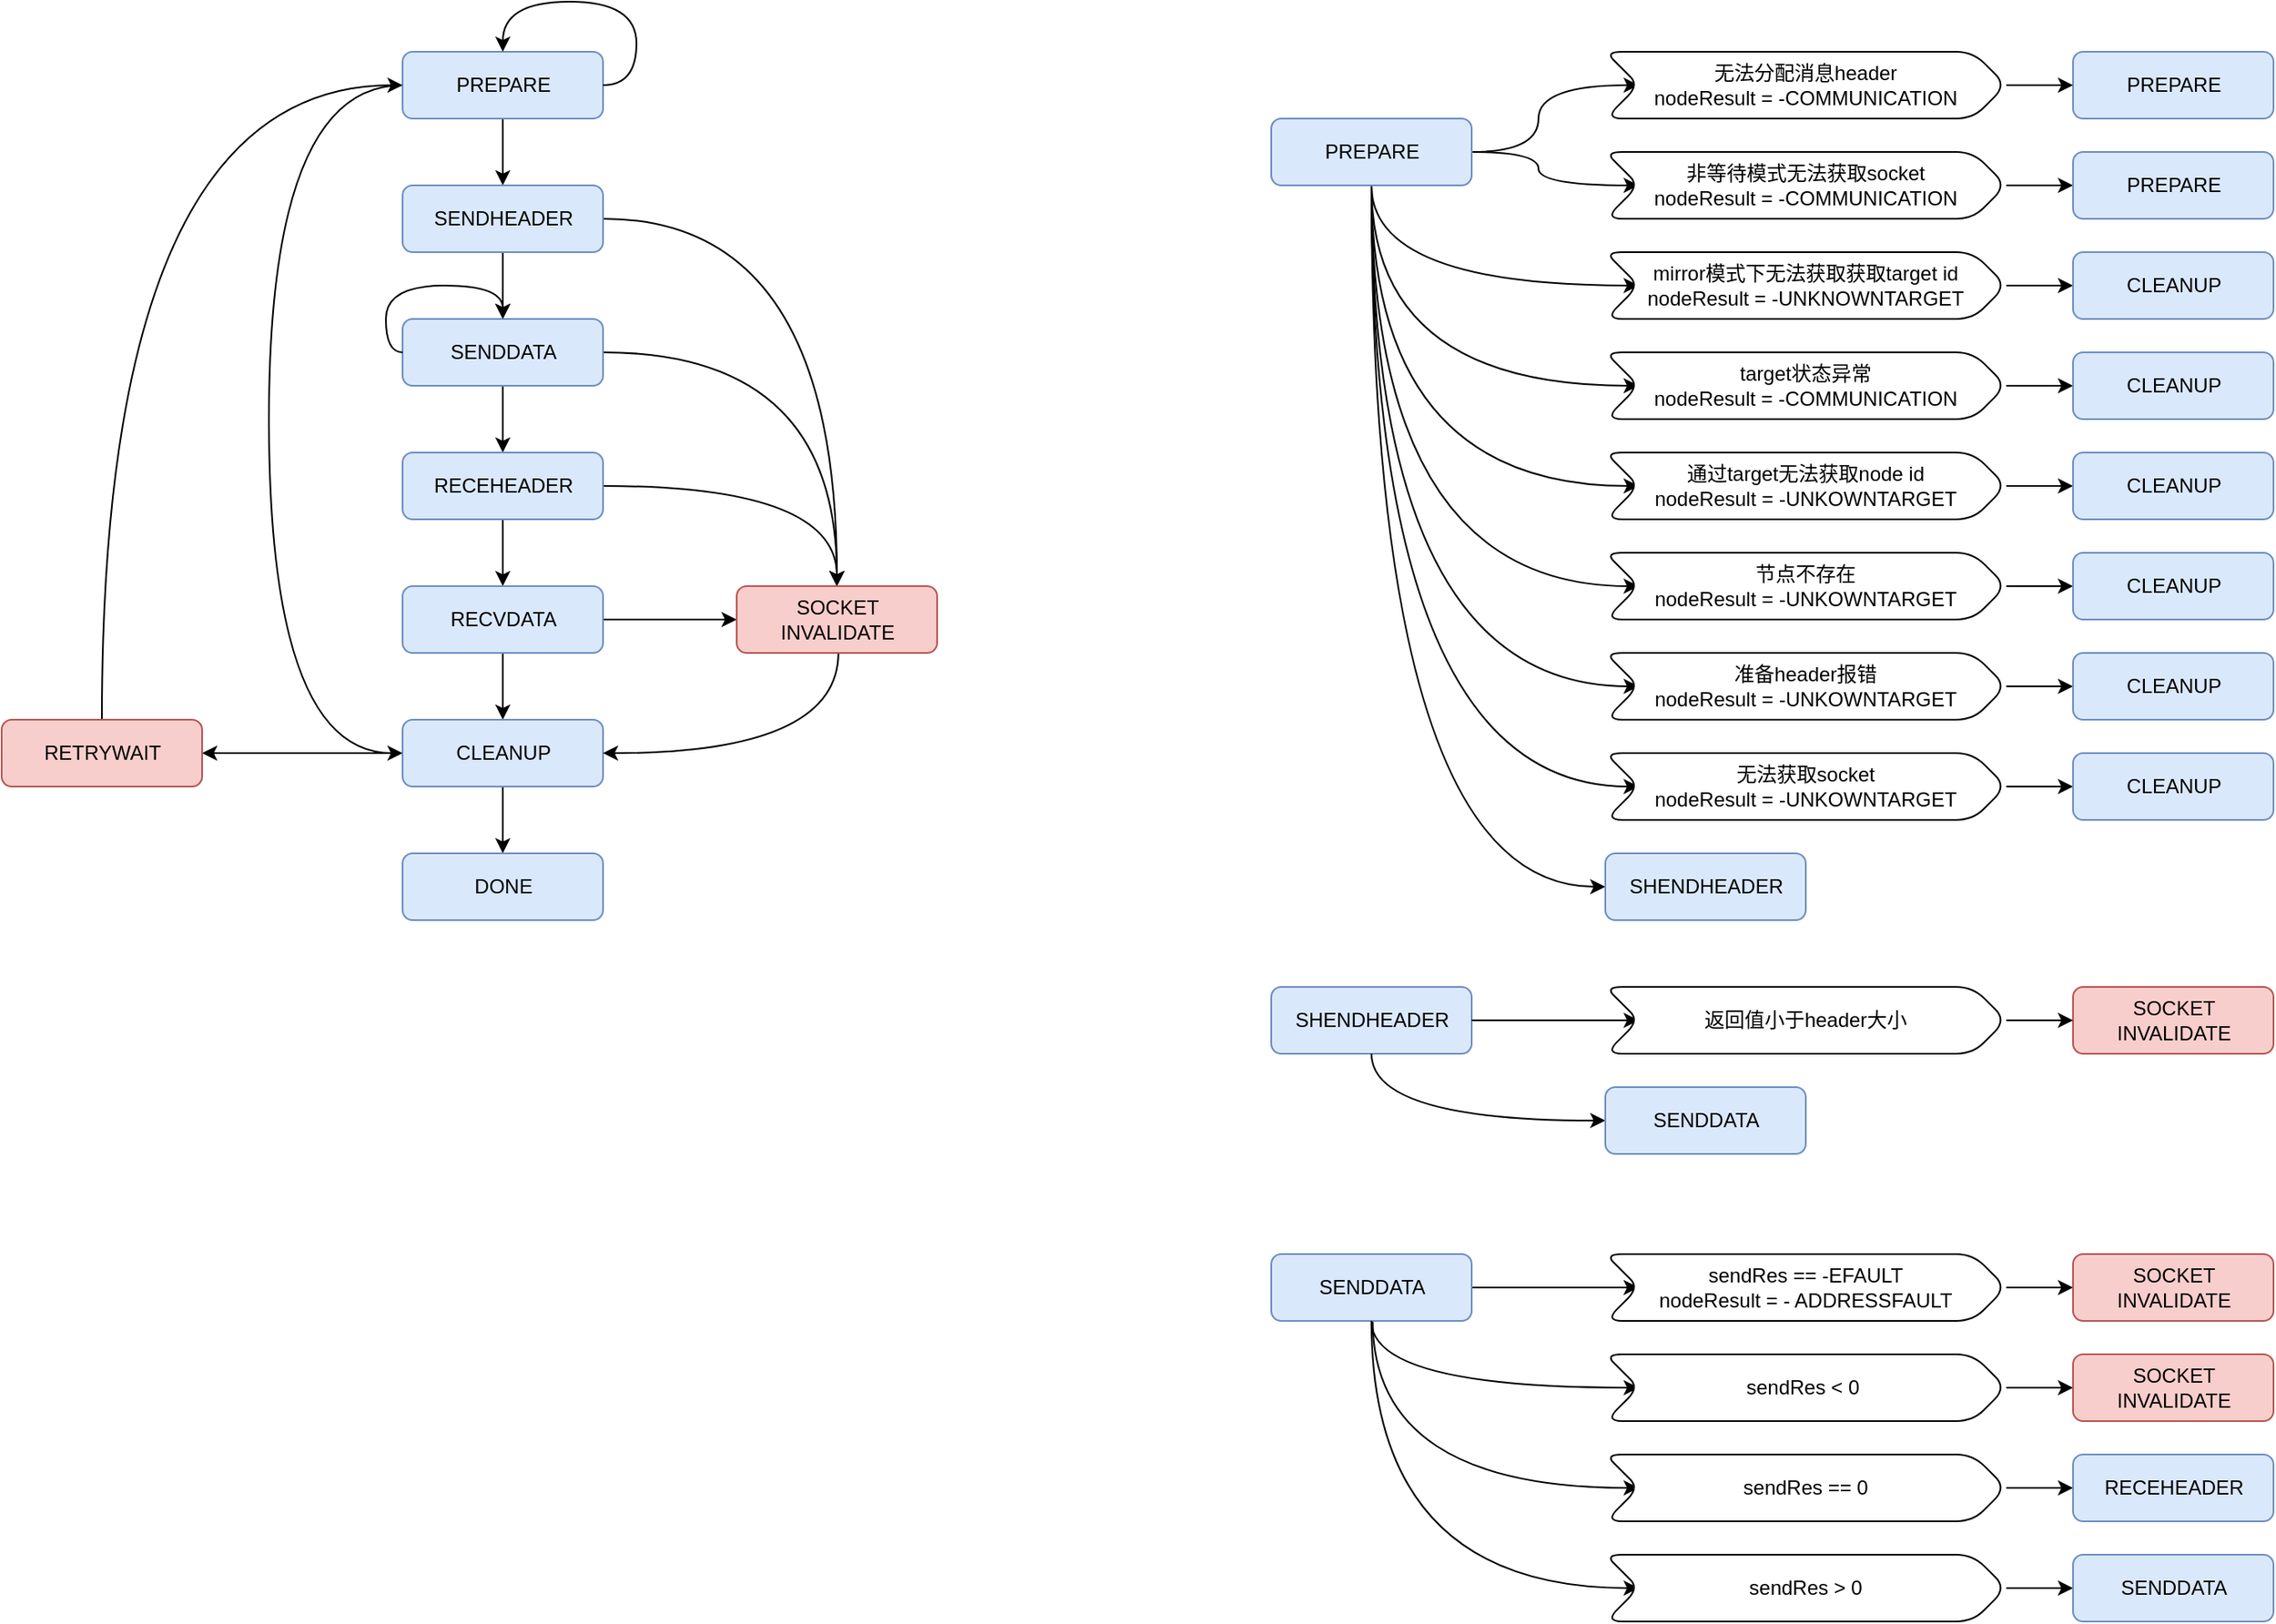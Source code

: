 <mxfile version="20.2.7" type="github">
  <diagram id="F73w34i6j-NFK2KWD3ty" name="第 1 页">
    <mxGraphModel dx="1501" dy="869" grid="1" gridSize="10" guides="1" tooltips="1" connect="1" arrows="1" fold="1" page="1" pageScale="1" pageWidth="827" pageHeight="1169" math="0" shadow="0">
      <root>
        <mxCell id="0" />
        <mxCell id="1" parent="0" />
        <mxCell id="IVAJbTdzAA0MmZZfQ6da-4" value="" style="edgeStyle=orthogonalEdgeStyle;rounded=0;orthogonalLoop=1;jettySize=auto;html=1;" edge="1" parent="1" source="IVAJbTdzAA0MmZZfQ6da-1" target="IVAJbTdzAA0MmZZfQ6da-3">
          <mxGeometry relative="1" as="geometry" />
        </mxCell>
        <mxCell id="IVAJbTdzAA0MmZZfQ6da-31" style="edgeStyle=orthogonalEdgeStyle;curved=1;rounded=0;orthogonalLoop=1;jettySize=auto;html=1;entryX=0;entryY=0.5;entryDx=0;entryDy=0;exitX=0;exitY=0.5;exitDx=0;exitDy=0;" edge="1" parent="1" source="IVAJbTdzAA0MmZZfQ6da-1" target="IVAJbTdzAA0MmZZfQ6da-15">
          <mxGeometry relative="1" as="geometry">
            <Array as="points">
              <mxPoint x="320" y="100" />
              <mxPoint x="320" y="500" />
            </Array>
          </mxGeometry>
        </mxCell>
        <mxCell id="IVAJbTdzAA0MmZZfQ6da-1" value="" style="rounded=1;whiteSpace=wrap;html=1;fillColor=#dae8fc;strokeColor=#6c8ebf;" vertex="1" parent="1">
          <mxGeometry x="400" y="80" width="120" height="40" as="geometry" />
        </mxCell>
        <mxCell id="IVAJbTdzAA0MmZZfQ6da-2" value="PREPARE" style="text;html=1;align=center;verticalAlign=middle;resizable=0;points=[];autosize=1;strokeColor=none;fillColor=none;" vertex="1" parent="1">
          <mxGeometry x="420" y="85" width="80" height="30" as="geometry" />
        </mxCell>
        <mxCell id="IVAJbTdzAA0MmZZfQ6da-8" value="" style="edgeStyle=orthogonalEdgeStyle;rounded=0;orthogonalLoop=1;jettySize=auto;html=1;entryX=0.5;entryY=0;entryDx=0;entryDy=0;" edge="1" parent="1" source="IVAJbTdzAA0MmZZfQ6da-3" target="IVAJbTdzAA0MmZZfQ6da-6">
          <mxGeometry relative="1" as="geometry" />
        </mxCell>
        <mxCell id="IVAJbTdzAA0MmZZfQ6da-35" style="edgeStyle=orthogonalEdgeStyle;curved=1;rounded=0;orthogonalLoop=1;jettySize=auto;html=1;" edge="1" parent="1" source="IVAJbTdzAA0MmZZfQ6da-3" target="IVAJbTdzAA0MmZZfQ6da-19">
          <mxGeometry relative="1" as="geometry" />
        </mxCell>
        <mxCell id="IVAJbTdzAA0MmZZfQ6da-3" value="" style="rounded=1;whiteSpace=wrap;html=1;fillColor=#dae8fc;strokeColor=#6c8ebf;" vertex="1" parent="1">
          <mxGeometry x="400" y="160" width="120" height="40" as="geometry" />
        </mxCell>
        <mxCell id="IVAJbTdzAA0MmZZfQ6da-5" value="SENDHEADER" style="text;html=1;align=center;verticalAlign=middle;resizable=0;points=[];autosize=1;strokeColor=none;fillColor=none;" vertex="1" parent="1">
          <mxGeometry x="405" y="165" width="110" height="30" as="geometry" />
        </mxCell>
        <mxCell id="IVAJbTdzAA0MmZZfQ6da-11" value="" style="edgeStyle=orthogonalEdgeStyle;rounded=0;orthogonalLoop=1;jettySize=auto;html=1;entryX=0.5;entryY=0;entryDx=0;entryDy=0;" edge="1" parent="1" source="IVAJbTdzAA0MmZZfQ6da-6" target="IVAJbTdzAA0MmZZfQ6da-9">
          <mxGeometry relative="1" as="geometry" />
        </mxCell>
        <mxCell id="IVAJbTdzAA0MmZZfQ6da-37" style="edgeStyle=orthogonalEdgeStyle;curved=1;rounded=0;orthogonalLoop=1;jettySize=auto;html=1;" edge="1" parent="1" source="IVAJbTdzAA0MmZZfQ6da-6" target="IVAJbTdzAA0MmZZfQ6da-19">
          <mxGeometry relative="1" as="geometry" />
        </mxCell>
        <mxCell id="IVAJbTdzAA0MmZZfQ6da-6" value="" style="rounded=1;whiteSpace=wrap;html=1;fillColor=#dae8fc;strokeColor=#6c8ebf;" vertex="1" parent="1">
          <mxGeometry x="400" y="240" width="120" height="40" as="geometry" />
        </mxCell>
        <mxCell id="IVAJbTdzAA0MmZZfQ6da-7" value="SENDDATA" style="text;html=1;align=center;verticalAlign=middle;resizable=0;points=[];autosize=1;strokeColor=none;fillColor=none;" vertex="1" parent="1">
          <mxGeometry x="415" y="245" width="90" height="30" as="geometry" />
        </mxCell>
        <mxCell id="IVAJbTdzAA0MmZZfQ6da-14" style="edgeStyle=orthogonalEdgeStyle;rounded=0;orthogonalLoop=1;jettySize=auto;html=1;entryX=0.5;entryY=0;entryDx=0;entryDy=0;" edge="1" parent="1" source="IVAJbTdzAA0MmZZfQ6da-9" target="IVAJbTdzAA0MmZZfQ6da-12">
          <mxGeometry relative="1" as="geometry" />
        </mxCell>
        <mxCell id="IVAJbTdzAA0MmZZfQ6da-38" style="edgeStyle=orthogonalEdgeStyle;curved=1;rounded=0;orthogonalLoop=1;jettySize=auto;html=1;" edge="1" parent="1" source="IVAJbTdzAA0MmZZfQ6da-9" target="IVAJbTdzAA0MmZZfQ6da-19">
          <mxGeometry relative="1" as="geometry" />
        </mxCell>
        <mxCell id="IVAJbTdzAA0MmZZfQ6da-9" value="" style="rounded=1;whiteSpace=wrap;html=1;fillColor=#dae8fc;strokeColor=#6c8ebf;" vertex="1" parent="1">
          <mxGeometry x="400" y="320" width="120" height="40" as="geometry" />
        </mxCell>
        <mxCell id="IVAJbTdzAA0MmZZfQ6da-10" value="RECEHEADER" style="text;html=1;align=center;verticalAlign=middle;resizable=0;points=[];autosize=1;strokeColor=none;fillColor=none;" vertex="1" parent="1">
          <mxGeometry x="405" y="325" width="110" height="30" as="geometry" />
        </mxCell>
        <mxCell id="IVAJbTdzAA0MmZZfQ6da-17" style="edgeStyle=orthogonalEdgeStyle;rounded=0;orthogonalLoop=1;jettySize=auto;html=1;entryX=0.5;entryY=0;entryDx=0;entryDy=0;" edge="1" parent="1" source="IVAJbTdzAA0MmZZfQ6da-12" target="IVAJbTdzAA0MmZZfQ6da-15">
          <mxGeometry relative="1" as="geometry" />
        </mxCell>
        <mxCell id="IVAJbTdzAA0MmZZfQ6da-39" style="edgeStyle=orthogonalEdgeStyle;curved=1;rounded=0;orthogonalLoop=1;jettySize=auto;html=1;entryX=0;entryY=0.5;entryDx=0;entryDy=0;" edge="1" parent="1" source="IVAJbTdzAA0MmZZfQ6da-12" target="IVAJbTdzAA0MmZZfQ6da-18">
          <mxGeometry relative="1" as="geometry" />
        </mxCell>
        <mxCell id="IVAJbTdzAA0MmZZfQ6da-12" value="" style="rounded=1;whiteSpace=wrap;html=1;fillColor=#dae8fc;strokeColor=#6c8ebf;" vertex="1" parent="1">
          <mxGeometry x="400" y="400" width="120" height="40" as="geometry" />
        </mxCell>
        <mxCell id="IVAJbTdzAA0MmZZfQ6da-13" value="RECVDATA" style="text;html=1;align=center;verticalAlign=middle;resizable=0;points=[];autosize=1;strokeColor=none;fillColor=none;" vertex="1" parent="1">
          <mxGeometry x="415" y="405" width="90" height="30" as="geometry" />
        </mxCell>
        <mxCell id="IVAJbTdzAA0MmZZfQ6da-22" style="edgeStyle=orthogonalEdgeStyle;rounded=0;orthogonalLoop=1;jettySize=auto;html=1;entryX=0.5;entryY=0;entryDx=0;entryDy=0;" edge="1" parent="1" source="IVAJbTdzAA0MmZZfQ6da-15" target="IVAJbTdzAA0MmZZfQ6da-21">
          <mxGeometry relative="1" as="geometry" />
        </mxCell>
        <mxCell id="IVAJbTdzAA0MmZZfQ6da-34" style="edgeStyle=orthogonalEdgeStyle;curved=1;rounded=0;orthogonalLoop=1;jettySize=auto;html=1;entryX=1;entryY=0.5;entryDx=0;entryDy=0;" edge="1" parent="1" source="IVAJbTdzAA0MmZZfQ6da-15" target="IVAJbTdzAA0MmZZfQ6da-26">
          <mxGeometry relative="1" as="geometry" />
        </mxCell>
        <mxCell id="IVAJbTdzAA0MmZZfQ6da-15" value="" style="rounded=1;whiteSpace=wrap;html=1;fillColor=#dae8fc;strokeColor=#6c8ebf;" vertex="1" parent="1">
          <mxGeometry x="400" y="480" width="120" height="40" as="geometry" />
        </mxCell>
        <mxCell id="IVAJbTdzAA0MmZZfQ6da-16" value="CLEANUP" style="text;html=1;align=center;verticalAlign=middle;resizable=0;points=[];autosize=1;strokeColor=none;fillColor=none;" vertex="1" parent="1">
          <mxGeometry x="420" y="485" width="80" height="30" as="geometry" />
        </mxCell>
        <mxCell id="IVAJbTdzAA0MmZZfQ6da-21" value="" style="rounded=1;whiteSpace=wrap;html=1;fillColor=#dae8fc;strokeColor=#6c8ebf;" vertex="1" parent="1">
          <mxGeometry x="400" y="560" width="120" height="40" as="geometry" />
        </mxCell>
        <mxCell id="IVAJbTdzAA0MmZZfQ6da-23" value="DONE" style="text;html=1;align=center;verticalAlign=middle;resizable=0;points=[];autosize=1;strokeColor=none;fillColor=none;" vertex="1" parent="1">
          <mxGeometry x="430" y="565" width="60" height="30" as="geometry" />
        </mxCell>
        <mxCell id="IVAJbTdzAA0MmZZfQ6da-33" style="edgeStyle=orthogonalEdgeStyle;curved=1;rounded=0;orthogonalLoop=1;jettySize=auto;html=1;entryX=0.5;entryY=0;entryDx=0;entryDy=0;exitX=1;exitY=0.5;exitDx=0;exitDy=0;" edge="1" parent="1" source="IVAJbTdzAA0MmZZfQ6da-1" target="IVAJbTdzAA0MmZZfQ6da-1">
          <mxGeometry relative="1" as="geometry">
            <Array as="points">
              <mxPoint x="540" y="100" />
              <mxPoint x="540" y="50" />
              <mxPoint x="460" y="50" />
            </Array>
          </mxGeometry>
        </mxCell>
        <mxCell id="IVAJbTdzAA0MmZZfQ6da-36" style="edgeStyle=orthogonalEdgeStyle;curved=1;rounded=0;orthogonalLoop=1;jettySize=auto;html=1;entryX=1;entryY=0.5;entryDx=0;entryDy=0;exitX=0.51;exitY=0.993;exitDx=0;exitDy=0;exitPerimeter=0;" edge="1" parent="1" source="IVAJbTdzAA0MmZZfQ6da-19" target="IVAJbTdzAA0MmZZfQ6da-15">
          <mxGeometry relative="1" as="geometry">
            <mxPoint x="741" y="400" as="sourcePoint" />
          </mxGeometry>
        </mxCell>
        <mxCell id="IVAJbTdzAA0MmZZfQ6da-41" style="edgeStyle=orthogonalEdgeStyle;curved=1;rounded=0;orthogonalLoop=1;jettySize=auto;html=1;entryX=0;entryY=0.5;entryDx=0;entryDy=0;exitX=0.5;exitY=0;exitDx=0;exitDy=0;" edge="1" parent="1" source="IVAJbTdzAA0MmZZfQ6da-26" target="IVAJbTdzAA0MmZZfQ6da-1">
          <mxGeometry relative="1" as="geometry" />
        </mxCell>
        <mxCell id="IVAJbTdzAA0MmZZfQ6da-18" value="" style="rounded=1;whiteSpace=wrap;html=1;fillColor=#f8cecc;strokeColor=#b85450;" vertex="1" parent="1">
          <mxGeometry x="600" y="400" width="120" height="40" as="geometry" />
        </mxCell>
        <mxCell id="IVAJbTdzAA0MmZZfQ6da-19" value="SOCKET&lt;br&gt;INVALIDATE" style="text;html=1;align=center;verticalAlign=middle;resizable=0;points=[];autosize=1;strokeColor=none;fillColor=none;" vertex="1" parent="1">
          <mxGeometry x="615" y="400" width="90" height="40" as="geometry" />
        </mxCell>
        <mxCell id="IVAJbTdzAA0MmZZfQ6da-26" value="" style="rounded=1;whiteSpace=wrap;html=1;fillColor=#f8cecc;strokeColor=#b85450;" vertex="1" parent="1">
          <mxGeometry x="160" y="480" width="120" height="40" as="geometry" />
        </mxCell>
        <mxCell id="IVAJbTdzAA0MmZZfQ6da-27" value="RETRYWAIT" style="text;html=1;align=center;verticalAlign=middle;resizable=0;points=[];autosize=1;strokeColor=none;fillColor=none;" vertex="1" parent="1">
          <mxGeometry x="175" y="485" width="90" height="30" as="geometry" />
        </mxCell>
        <mxCell id="IVAJbTdzAA0MmZZfQ6da-66" style="edgeStyle=orthogonalEdgeStyle;curved=1;rounded=0;orthogonalLoop=1;jettySize=auto;html=1;entryX=0;entryY=0.5;entryDx=0;entryDy=0;" edge="1" parent="1" source="IVAJbTdzAA0MmZZfQ6da-59" target="IVAJbTdzAA0MmZZfQ6da-64">
          <mxGeometry relative="1" as="geometry" />
        </mxCell>
        <mxCell id="IVAJbTdzAA0MmZZfQ6da-69" style="edgeStyle=orthogonalEdgeStyle;curved=1;rounded=0;orthogonalLoop=1;jettySize=auto;html=1;entryX=0;entryY=0.5;entryDx=0;entryDy=0;" edge="1" parent="1" source="IVAJbTdzAA0MmZZfQ6da-59" target="IVAJbTdzAA0MmZZfQ6da-68">
          <mxGeometry relative="1" as="geometry" />
        </mxCell>
        <mxCell id="IVAJbTdzAA0MmZZfQ6da-96" style="edgeStyle=orthogonalEdgeStyle;curved=1;rounded=0;orthogonalLoop=1;jettySize=auto;html=1;entryX=0;entryY=0.5;entryDx=0;entryDy=0;" edge="1" parent="1" source="IVAJbTdzAA0MmZZfQ6da-59" target="IVAJbTdzAA0MmZZfQ6da-73">
          <mxGeometry relative="1" as="geometry">
            <Array as="points">
              <mxPoint x="980" y="220" />
            </Array>
          </mxGeometry>
        </mxCell>
        <mxCell id="IVAJbTdzAA0MmZZfQ6da-97" style="edgeStyle=orthogonalEdgeStyle;curved=1;rounded=0;orthogonalLoop=1;jettySize=auto;html=1;entryX=0;entryY=0.5;entryDx=0;entryDy=0;exitX=0.5;exitY=1;exitDx=0;exitDy=0;" edge="1" parent="1" source="IVAJbTdzAA0MmZZfQ6da-59" target="IVAJbTdzAA0MmZZfQ6da-81">
          <mxGeometry relative="1" as="geometry">
            <Array as="points">
              <mxPoint x="980" y="280" />
            </Array>
          </mxGeometry>
        </mxCell>
        <mxCell id="IVAJbTdzAA0MmZZfQ6da-98" style="edgeStyle=orthogonalEdgeStyle;curved=1;rounded=0;orthogonalLoop=1;jettySize=auto;html=1;entryX=0;entryY=0.5;entryDx=0;entryDy=0;exitX=0.5;exitY=1;exitDx=0;exitDy=0;" edge="1" parent="1" source="IVAJbTdzAA0MmZZfQ6da-59" target="IVAJbTdzAA0MmZZfQ6da-85">
          <mxGeometry relative="1" as="geometry">
            <Array as="points">
              <mxPoint x="980" y="340" />
            </Array>
          </mxGeometry>
        </mxCell>
        <mxCell id="IVAJbTdzAA0MmZZfQ6da-99" style="edgeStyle=orthogonalEdgeStyle;curved=1;rounded=0;orthogonalLoop=1;jettySize=auto;html=1;entryX=0;entryY=0.5;entryDx=0;entryDy=0;exitX=0.5;exitY=1;exitDx=0;exitDy=0;" edge="1" parent="1" source="IVAJbTdzAA0MmZZfQ6da-59" target="IVAJbTdzAA0MmZZfQ6da-90">
          <mxGeometry relative="1" as="geometry">
            <Array as="points">
              <mxPoint x="980" y="400" />
            </Array>
          </mxGeometry>
        </mxCell>
        <mxCell id="IVAJbTdzAA0MmZZfQ6da-112" style="edgeStyle=orthogonalEdgeStyle;curved=1;rounded=0;orthogonalLoop=1;jettySize=auto;html=1;entryX=0;entryY=0.5;entryDx=0;entryDy=0;entryPerimeter=0;exitX=0.5;exitY=1;exitDx=0;exitDy=0;" edge="1" parent="1" source="IVAJbTdzAA0MmZZfQ6da-59" target="IVAJbTdzAA0MmZZfQ6da-110">
          <mxGeometry relative="1" as="geometry" />
        </mxCell>
        <mxCell id="IVAJbTdzAA0MmZZfQ6da-113" style="edgeStyle=orthogonalEdgeStyle;curved=1;rounded=0;orthogonalLoop=1;jettySize=auto;html=1;entryX=0;entryY=0.5;entryDx=0;entryDy=0;exitX=0.5;exitY=1;exitDx=0;exitDy=0;" edge="1" parent="1" source="IVAJbTdzAA0MmZZfQ6da-59" target="IVAJbTdzAA0MmZZfQ6da-100">
          <mxGeometry relative="1" as="geometry">
            <Array as="points">
              <mxPoint x="980" y="460" />
            </Array>
          </mxGeometry>
        </mxCell>
        <mxCell id="IVAJbTdzAA0MmZZfQ6da-114" style="edgeStyle=orthogonalEdgeStyle;curved=1;rounded=0;orthogonalLoop=1;jettySize=auto;html=1;entryX=0;entryY=0.5;entryDx=0;entryDy=0;exitX=0.5;exitY=1;exitDx=0;exitDy=0;" edge="1" parent="1" source="IVAJbTdzAA0MmZZfQ6da-59" target="IVAJbTdzAA0MmZZfQ6da-105">
          <mxGeometry relative="1" as="geometry">
            <Array as="points">
              <mxPoint x="980" y="520" />
            </Array>
          </mxGeometry>
        </mxCell>
        <mxCell id="IVAJbTdzAA0MmZZfQ6da-59" value="" style="rounded=1;whiteSpace=wrap;html=1;fillColor=#dae8fc;strokeColor=#6c8ebf;" vertex="1" parent="1">
          <mxGeometry x="920" y="120" width="120" height="40" as="geometry" />
        </mxCell>
        <mxCell id="IVAJbTdzAA0MmZZfQ6da-60" value="PREPARE" style="text;html=1;align=center;verticalAlign=middle;resizable=0;points=[];autosize=1;strokeColor=none;fillColor=none;" vertex="1" parent="1">
          <mxGeometry x="940" y="125" width="80" height="30" as="geometry" />
        </mxCell>
        <mxCell id="IVAJbTdzAA0MmZZfQ6da-61" value="" style="rounded=1;whiteSpace=wrap;html=1;fillColor=#dae8fc;strokeColor=#6c8ebf;" vertex="1" parent="1">
          <mxGeometry x="1400" y="80" width="120" height="40" as="geometry" />
        </mxCell>
        <mxCell id="IVAJbTdzAA0MmZZfQ6da-62" value="PREPARE" style="text;html=1;align=center;verticalAlign=middle;resizable=0;points=[];autosize=1;strokeColor=none;fillColor=none;" vertex="1" parent="1">
          <mxGeometry x="1420" y="85" width="80" height="30" as="geometry" />
        </mxCell>
        <mxCell id="IVAJbTdzAA0MmZZfQ6da-67" style="edgeStyle=orthogonalEdgeStyle;curved=1;rounded=0;orthogonalLoop=1;jettySize=auto;html=1;entryX=0;entryY=0.5;entryDx=0;entryDy=0;" edge="1" parent="1" source="IVAJbTdzAA0MmZZfQ6da-64" target="IVAJbTdzAA0MmZZfQ6da-61">
          <mxGeometry relative="1" as="geometry" />
        </mxCell>
        <mxCell id="IVAJbTdzAA0MmZZfQ6da-64" value="无法分配消息header&lt;br&gt;nodeResult = -COMMUNICATION" style="shape=step;perimeter=stepPerimeter;whiteSpace=wrap;html=1;fixedSize=1;rounded=1;align=center;" vertex="1" parent="1">
          <mxGeometry x="1120" y="80" width="240" height="40" as="geometry" />
        </mxCell>
        <mxCell id="IVAJbTdzAA0MmZZfQ6da-72" style="edgeStyle=orthogonalEdgeStyle;curved=1;rounded=0;orthogonalLoop=1;jettySize=auto;html=1;entryX=0;entryY=0.5;entryDx=0;entryDy=0;" edge="1" parent="1" source="IVAJbTdzAA0MmZZfQ6da-68" target="IVAJbTdzAA0MmZZfQ6da-70">
          <mxGeometry relative="1" as="geometry" />
        </mxCell>
        <mxCell id="IVAJbTdzAA0MmZZfQ6da-68" value="非等待模式无法获取socket&lt;br&gt;nodeResult = -COMMUNICATION" style="shape=step;perimeter=stepPerimeter;whiteSpace=wrap;html=1;fixedSize=1;rounded=1;align=center;" vertex="1" parent="1">
          <mxGeometry x="1120" y="140" width="240" height="40" as="geometry" />
        </mxCell>
        <mxCell id="IVAJbTdzAA0MmZZfQ6da-70" value="" style="rounded=1;whiteSpace=wrap;html=1;fillColor=#dae8fc;strokeColor=#6c8ebf;" vertex="1" parent="1">
          <mxGeometry x="1400" y="140" width="120" height="40" as="geometry" />
        </mxCell>
        <mxCell id="IVAJbTdzAA0MmZZfQ6da-71" value="PREPARE" style="text;html=1;align=center;verticalAlign=middle;resizable=0;points=[];autosize=1;strokeColor=none;fillColor=none;" vertex="1" parent="1">
          <mxGeometry x="1420" y="145" width="80" height="30" as="geometry" />
        </mxCell>
        <mxCell id="IVAJbTdzAA0MmZZfQ6da-80" style="edgeStyle=orthogonalEdgeStyle;curved=1;rounded=0;orthogonalLoop=1;jettySize=auto;html=1;entryX=0;entryY=0.5;entryDx=0;entryDy=0;" edge="1" parent="1" source="IVAJbTdzAA0MmZZfQ6da-73" target="IVAJbTdzAA0MmZZfQ6da-78">
          <mxGeometry relative="1" as="geometry" />
        </mxCell>
        <mxCell id="IVAJbTdzAA0MmZZfQ6da-73" value="mirror模式下无法获取获取target id&lt;br&gt;nodeResult = -UNKNOWNTARGET" style="shape=step;perimeter=stepPerimeter;whiteSpace=wrap;html=1;fixedSize=1;rounded=1;align=center;" vertex="1" parent="1">
          <mxGeometry x="1120" y="200" width="240" height="40" as="geometry" />
        </mxCell>
        <mxCell id="IVAJbTdzAA0MmZZfQ6da-78" value="" style="rounded=1;whiteSpace=wrap;html=1;fillColor=#dae8fc;strokeColor=#6c8ebf;" vertex="1" parent="1">
          <mxGeometry x="1400" y="200" width="120" height="40" as="geometry" />
        </mxCell>
        <mxCell id="IVAJbTdzAA0MmZZfQ6da-79" value="CLEANUP" style="text;html=1;align=center;verticalAlign=middle;resizable=0;points=[];autosize=1;strokeColor=none;fillColor=none;" vertex="1" parent="1">
          <mxGeometry x="1420" y="205" width="80" height="30" as="geometry" />
        </mxCell>
        <mxCell id="IVAJbTdzAA0MmZZfQ6da-84" style="edgeStyle=orthogonalEdgeStyle;curved=1;rounded=0;orthogonalLoop=1;jettySize=auto;html=1;entryX=0;entryY=0.5;entryDx=0;entryDy=0;" edge="1" parent="1" source="IVAJbTdzAA0MmZZfQ6da-81" target="IVAJbTdzAA0MmZZfQ6da-82">
          <mxGeometry relative="1" as="geometry" />
        </mxCell>
        <mxCell id="IVAJbTdzAA0MmZZfQ6da-81" value="target状态异常&lt;br&gt;nodeResult = -COMMUNICATION" style="shape=step;perimeter=stepPerimeter;whiteSpace=wrap;html=1;fixedSize=1;rounded=1;align=center;" vertex="1" parent="1">
          <mxGeometry x="1120" y="260" width="240" height="40" as="geometry" />
        </mxCell>
        <mxCell id="IVAJbTdzAA0MmZZfQ6da-82" value="" style="rounded=1;whiteSpace=wrap;html=1;fillColor=#dae8fc;strokeColor=#6c8ebf;" vertex="1" parent="1">
          <mxGeometry x="1400" y="260" width="120" height="40" as="geometry" />
        </mxCell>
        <mxCell id="IVAJbTdzAA0MmZZfQ6da-83" value="CLEANUP" style="text;html=1;align=center;verticalAlign=middle;resizable=0;points=[];autosize=1;strokeColor=none;fillColor=none;" vertex="1" parent="1">
          <mxGeometry x="1420" y="265" width="80" height="30" as="geometry" />
        </mxCell>
        <mxCell id="IVAJbTdzAA0MmZZfQ6da-89" style="edgeStyle=orthogonalEdgeStyle;curved=1;rounded=0;orthogonalLoop=1;jettySize=auto;html=1;entryX=0;entryY=0.5;entryDx=0;entryDy=0;" edge="1" parent="1" source="IVAJbTdzAA0MmZZfQ6da-85" target="IVAJbTdzAA0MmZZfQ6da-87">
          <mxGeometry relative="1" as="geometry" />
        </mxCell>
        <mxCell id="IVAJbTdzAA0MmZZfQ6da-85" value="通过target无法获取node id&lt;br&gt;nodeResult = -UNKOWNTARGET" style="shape=step;perimeter=stepPerimeter;whiteSpace=wrap;html=1;fixedSize=1;rounded=1;align=center;" vertex="1" parent="1">
          <mxGeometry x="1120" y="320" width="240" height="40" as="geometry" />
        </mxCell>
        <mxCell id="IVAJbTdzAA0MmZZfQ6da-87" value="" style="rounded=1;whiteSpace=wrap;html=1;fillColor=#dae8fc;strokeColor=#6c8ebf;" vertex="1" parent="1">
          <mxGeometry x="1400" y="320" width="120" height="40" as="geometry" />
        </mxCell>
        <mxCell id="IVAJbTdzAA0MmZZfQ6da-88" value="CLEANUP" style="text;html=1;align=center;verticalAlign=middle;resizable=0;points=[];autosize=1;strokeColor=none;fillColor=none;" vertex="1" parent="1">
          <mxGeometry x="1420" y="325" width="80" height="30" as="geometry" />
        </mxCell>
        <mxCell id="IVAJbTdzAA0MmZZfQ6da-95" style="edgeStyle=orthogonalEdgeStyle;curved=1;rounded=0;orthogonalLoop=1;jettySize=auto;html=1;entryX=0;entryY=0.5;entryDx=0;entryDy=0;" edge="1" parent="1" source="IVAJbTdzAA0MmZZfQ6da-90" target="IVAJbTdzAA0MmZZfQ6da-92">
          <mxGeometry relative="1" as="geometry" />
        </mxCell>
        <mxCell id="IVAJbTdzAA0MmZZfQ6da-90" value="节点不存在&lt;br&gt;nodeResult = -UNKOWNTARGET" style="shape=step;perimeter=stepPerimeter;whiteSpace=wrap;html=1;fixedSize=1;rounded=1;align=center;" vertex="1" parent="1">
          <mxGeometry x="1120" y="380" width="240" height="40" as="geometry" />
        </mxCell>
        <mxCell id="IVAJbTdzAA0MmZZfQ6da-92" value="" style="rounded=1;whiteSpace=wrap;html=1;fillColor=#dae8fc;strokeColor=#6c8ebf;" vertex="1" parent="1">
          <mxGeometry x="1400" y="380" width="120" height="40" as="geometry" />
        </mxCell>
        <mxCell id="IVAJbTdzAA0MmZZfQ6da-93" value="CLEANUP" style="text;html=1;align=center;verticalAlign=middle;resizable=0;points=[];autosize=1;strokeColor=none;fillColor=none;" vertex="1" parent="1">
          <mxGeometry x="1420" y="385" width="80" height="30" as="geometry" />
        </mxCell>
        <mxCell id="IVAJbTdzAA0MmZZfQ6da-104" style="edgeStyle=orthogonalEdgeStyle;curved=1;rounded=0;orthogonalLoop=1;jettySize=auto;html=1;entryX=0;entryY=0.5;entryDx=0;entryDy=0;" edge="1" parent="1" source="IVAJbTdzAA0MmZZfQ6da-100" target="IVAJbTdzAA0MmZZfQ6da-101">
          <mxGeometry relative="1" as="geometry" />
        </mxCell>
        <mxCell id="IVAJbTdzAA0MmZZfQ6da-100" value="准备header报错&lt;br&gt;nodeResult = -UNKOWNTARGET" style="shape=step;perimeter=stepPerimeter;whiteSpace=wrap;html=1;fixedSize=1;rounded=1;align=center;" vertex="1" parent="1">
          <mxGeometry x="1120" y="440" width="240" height="40" as="geometry" />
        </mxCell>
        <mxCell id="IVAJbTdzAA0MmZZfQ6da-101" value="" style="rounded=1;whiteSpace=wrap;html=1;fillColor=#dae8fc;strokeColor=#6c8ebf;" vertex="1" parent="1">
          <mxGeometry x="1400" y="440" width="120" height="40" as="geometry" />
        </mxCell>
        <mxCell id="IVAJbTdzAA0MmZZfQ6da-102" value="CLEANUP" style="text;html=1;align=center;verticalAlign=middle;resizable=0;points=[];autosize=1;strokeColor=none;fillColor=none;" vertex="1" parent="1">
          <mxGeometry x="1420" y="445" width="80" height="30" as="geometry" />
        </mxCell>
        <mxCell id="IVAJbTdzAA0MmZZfQ6da-108" style="edgeStyle=orthogonalEdgeStyle;curved=1;rounded=0;orthogonalLoop=1;jettySize=auto;html=1;entryX=0;entryY=0.5;entryDx=0;entryDy=0;" edge="1" parent="1" source="IVAJbTdzAA0MmZZfQ6da-105" target="IVAJbTdzAA0MmZZfQ6da-106">
          <mxGeometry relative="1" as="geometry" />
        </mxCell>
        <mxCell id="IVAJbTdzAA0MmZZfQ6da-105" value="无法获取socket&lt;br&gt;nodeResult = -UNKOWNTARGET" style="shape=step;perimeter=stepPerimeter;whiteSpace=wrap;html=1;fixedSize=1;rounded=1;align=center;" vertex="1" parent="1">
          <mxGeometry x="1120" y="500" width="240" height="40" as="geometry" />
        </mxCell>
        <mxCell id="IVAJbTdzAA0MmZZfQ6da-106" value="" style="rounded=1;whiteSpace=wrap;html=1;fillColor=#dae8fc;strokeColor=#6c8ebf;" vertex="1" parent="1">
          <mxGeometry x="1400" y="500" width="120" height="40" as="geometry" />
        </mxCell>
        <mxCell id="IVAJbTdzAA0MmZZfQ6da-107" value="CLEANUP" style="text;html=1;align=center;verticalAlign=middle;resizable=0;points=[];autosize=1;strokeColor=none;fillColor=none;" vertex="1" parent="1">
          <mxGeometry x="1420" y="505" width="80" height="30" as="geometry" />
        </mxCell>
        <mxCell id="IVAJbTdzAA0MmZZfQ6da-109" value="" style="rounded=1;whiteSpace=wrap;html=1;fillColor=#dae8fc;strokeColor=#6c8ebf;" vertex="1" parent="1">
          <mxGeometry x="1120" y="560" width="120" height="40" as="geometry" />
        </mxCell>
        <mxCell id="IVAJbTdzAA0MmZZfQ6da-110" value="SHENDHEADER" style="text;html=1;align=center;verticalAlign=middle;resizable=0;points=[];autosize=1;strokeColor=none;fillColor=none;" vertex="1" parent="1">
          <mxGeometry x="1120" y="565" width="120" height="30" as="geometry" />
        </mxCell>
        <mxCell id="IVAJbTdzAA0MmZZfQ6da-115" value="" style="rounded=1;whiteSpace=wrap;html=1;fillColor=#dae8fc;strokeColor=#6c8ebf;" vertex="1" parent="1">
          <mxGeometry x="920" y="640" width="120" height="40" as="geometry" />
        </mxCell>
        <mxCell id="IVAJbTdzAA0MmZZfQ6da-121" style="edgeStyle=orthogonalEdgeStyle;curved=1;rounded=0;orthogonalLoop=1;jettySize=auto;html=1;entryX=0;entryY=0.5;entryDx=0;entryDy=0;" edge="1" parent="1" source="IVAJbTdzAA0MmZZfQ6da-116" target="IVAJbTdzAA0MmZZfQ6da-119">
          <mxGeometry relative="1" as="geometry" />
        </mxCell>
        <mxCell id="IVAJbTdzAA0MmZZfQ6da-125" style="edgeStyle=orthogonalEdgeStyle;curved=1;rounded=0;orthogonalLoop=1;jettySize=auto;html=1;entryX=0;entryY=0.5;entryDx=0;entryDy=0;exitX=0.5;exitY=1;exitDx=0;exitDy=0;" edge="1" parent="1" source="IVAJbTdzAA0MmZZfQ6da-115" target="IVAJbTdzAA0MmZZfQ6da-123">
          <mxGeometry relative="1" as="geometry" />
        </mxCell>
        <mxCell id="IVAJbTdzAA0MmZZfQ6da-116" value="SHENDHEADER" style="text;html=1;align=center;verticalAlign=middle;resizable=0;points=[];autosize=1;strokeColor=none;fillColor=none;" vertex="1" parent="1">
          <mxGeometry x="920" y="645" width="120" height="30" as="geometry" />
        </mxCell>
        <mxCell id="IVAJbTdzAA0MmZZfQ6da-117" value="" style="rounded=1;whiteSpace=wrap;html=1;fillColor=#f8cecc;strokeColor=#b85450;" vertex="1" parent="1">
          <mxGeometry x="1400" y="640" width="120" height="40" as="geometry" />
        </mxCell>
        <mxCell id="IVAJbTdzAA0MmZZfQ6da-118" value="SOCKET&lt;br&gt;INVALIDATE" style="text;html=1;align=center;verticalAlign=middle;resizable=0;points=[];autosize=1;strokeColor=none;fillColor=none;" vertex="1" parent="1">
          <mxGeometry x="1415" y="640" width="90" height="40" as="geometry" />
        </mxCell>
        <mxCell id="IVAJbTdzAA0MmZZfQ6da-122" style="edgeStyle=orthogonalEdgeStyle;curved=1;rounded=0;orthogonalLoop=1;jettySize=auto;html=1;" edge="1" parent="1" source="IVAJbTdzAA0MmZZfQ6da-119" target="IVAJbTdzAA0MmZZfQ6da-117">
          <mxGeometry relative="1" as="geometry" />
        </mxCell>
        <mxCell id="IVAJbTdzAA0MmZZfQ6da-119" value="返回值小于header大小" style="shape=step;perimeter=stepPerimeter;whiteSpace=wrap;html=1;fixedSize=1;rounded=1;align=center;" vertex="1" parent="1">
          <mxGeometry x="1120" y="640" width="240" height="40" as="geometry" />
        </mxCell>
        <mxCell id="IVAJbTdzAA0MmZZfQ6da-123" value="" style="rounded=1;whiteSpace=wrap;html=1;fillColor=#dae8fc;strokeColor=#6c8ebf;" vertex="1" parent="1">
          <mxGeometry x="1120" y="700" width="120" height="40" as="geometry" />
        </mxCell>
        <mxCell id="IVAJbTdzAA0MmZZfQ6da-124" value="SENDDATA" style="text;html=1;align=center;verticalAlign=middle;resizable=0;points=[];autosize=1;strokeColor=none;fillColor=none;" vertex="1" parent="1">
          <mxGeometry x="1135" y="705" width="90" height="30" as="geometry" />
        </mxCell>
        <mxCell id="IVAJbTdzAA0MmZZfQ6da-132" style="edgeStyle=orthogonalEdgeStyle;curved=1;rounded=0;orthogonalLoop=1;jettySize=auto;html=1;entryX=0;entryY=0.5;entryDx=0;entryDy=0;" edge="1" parent="1" source="IVAJbTdzAA0MmZZfQ6da-126" target="IVAJbTdzAA0MmZZfQ6da-128">
          <mxGeometry relative="1" as="geometry" />
        </mxCell>
        <mxCell id="IVAJbTdzAA0MmZZfQ6da-134" style="edgeStyle=orthogonalEdgeStyle;curved=1;rounded=0;orthogonalLoop=1;jettySize=auto;html=1;entryX=0;entryY=0.5;entryDx=0;entryDy=0;exitX=0.5;exitY=1;exitDx=0;exitDy=0;" edge="1" parent="1" source="IVAJbTdzAA0MmZZfQ6da-126" target="IVAJbTdzAA0MmZZfQ6da-133">
          <mxGeometry relative="1" as="geometry">
            <Array as="points">
              <mxPoint x="980" y="880" />
            </Array>
          </mxGeometry>
        </mxCell>
        <mxCell id="IVAJbTdzAA0MmZZfQ6da-139" style="edgeStyle=orthogonalEdgeStyle;curved=1;rounded=0;orthogonalLoop=1;jettySize=auto;html=1;entryX=0;entryY=0.5;entryDx=0;entryDy=0;exitX=0.508;exitY=1.15;exitDx=0;exitDy=0;exitPerimeter=0;" edge="1" parent="1" source="IVAJbTdzAA0MmZZfQ6da-127" target="IVAJbTdzAA0MmZZfQ6da-138">
          <mxGeometry relative="1" as="geometry">
            <Array as="points">
              <mxPoint x="981" y="940" />
            </Array>
          </mxGeometry>
        </mxCell>
        <mxCell id="IVAJbTdzAA0MmZZfQ6da-126" value="" style="rounded=1;whiteSpace=wrap;html=1;fillColor=#dae8fc;strokeColor=#6c8ebf;" vertex="1" parent="1">
          <mxGeometry x="920" y="800" width="120" height="40" as="geometry" />
        </mxCell>
        <mxCell id="IVAJbTdzAA0MmZZfQ6da-146" style="edgeStyle=orthogonalEdgeStyle;curved=1;rounded=0;orthogonalLoop=1;jettySize=auto;html=1;entryX=0;entryY=0.5;entryDx=0;entryDy=0;" edge="1" parent="1" target="IVAJbTdzAA0MmZZfQ6da-143">
          <mxGeometry relative="1" as="geometry">
            <mxPoint x="980" y="840" as="sourcePoint" />
            <Array as="points">
              <mxPoint x="980" y="1000" />
            </Array>
          </mxGeometry>
        </mxCell>
        <mxCell id="IVAJbTdzAA0MmZZfQ6da-127" value="SENDDATA" style="text;html=1;align=center;verticalAlign=middle;resizable=0;points=[];autosize=1;strokeColor=none;fillColor=none;" vertex="1" parent="1">
          <mxGeometry x="935" y="805" width="90" height="30" as="geometry" />
        </mxCell>
        <mxCell id="IVAJbTdzAA0MmZZfQ6da-131" style="edgeStyle=orthogonalEdgeStyle;curved=1;rounded=0;orthogonalLoop=1;jettySize=auto;html=1;entryX=0;entryY=0.5;entryDx=0;entryDy=0;" edge="1" parent="1" source="IVAJbTdzAA0MmZZfQ6da-128" target="IVAJbTdzAA0MmZZfQ6da-129">
          <mxGeometry relative="1" as="geometry" />
        </mxCell>
        <mxCell id="IVAJbTdzAA0MmZZfQ6da-128" value="sendRes == -EFAULT&lt;br&gt;nodeResult = - ADDRESSFAULT" style="shape=step;perimeter=stepPerimeter;whiteSpace=wrap;html=1;fixedSize=1;rounded=1;align=center;" vertex="1" parent="1">
          <mxGeometry x="1120" y="800" width="240" height="40" as="geometry" />
        </mxCell>
        <mxCell id="IVAJbTdzAA0MmZZfQ6da-129" value="" style="rounded=1;whiteSpace=wrap;html=1;fillColor=#f8cecc;strokeColor=#b85450;" vertex="1" parent="1">
          <mxGeometry x="1400" y="800" width="120" height="40" as="geometry" />
        </mxCell>
        <mxCell id="IVAJbTdzAA0MmZZfQ6da-130" value="SOCKET&lt;br&gt;INVALIDATE" style="text;html=1;align=center;verticalAlign=middle;resizable=0;points=[];autosize=1;strokeColor=none;fillColor=none;" vertex="1" parent="1">
          <mxGeometry x="1415" y="800" width="90" height="40" as="geometry" />
        </mxCell>
        <mxCell id="IVAJbTdzAA0MmZZfQ6da-137" style="edgeStyle=orthogonalEdgeStyle;curved=1;rounded=0;orthogonalLoop=1;jettySize=auto;html=1;entryX=0;entryY=0.5;entryDx=0;entryDy=0;" edge="1" parent="1" source="IVAJbTdzAA0MmZZfQ6da-133" target="IVAJbTdzAA0MmZZfQ6da-135">
          <mxGeometry relative="1" as="geometry" />
        </mxCell>
        <mxCell id="IVAJbTdzAA0MmZZfQ6da-133" value="sendRes &amp;lt; 0&amp;nbsp;" style="shape=step;perimeter=stepPerimeter;whiteSpace=wrap;html=1;fixedSize=1;rounded=1;align=center;" vertex="1" parent="1">
          <mxGeometry x="1120" y="860" width="240" height="40" as="geometry" />
        </mxCell>
        <mxCell id="IVAJbTdzAA0MmZZfQ6da-135" value="" style="rounded=1;whiteSpace=wrap;html=1;fillColor=#f8cecc;strokeColor=#b85450;" vertex="1" parent="1">
          <mxGeometry x="1400" y="860" width="120" height="40" as="geometry" />
        </mxCell>
        <mxCell id="IVAJbTdzAA0MmZZfQ6da-136" value="SOCKET&lt;br&gt;INVALIDATE" style="text;html=1;align=center;verticalAlign=middle;resizable=0;points=[];autosize=1;strokeColor=none;fillColor=none;" vertex="1" parent="1">
          <mxGeometry x="1415" y="860" width="90" height="40" as="geometry" />
        </mxCell>
        <mxCell id="IVAJbTdzAA0MmZZfQ6da-142" style="edgeStyle=orthogonalEdgeStyle;curved=1;rounded=0;orthogonalLoop=1;jettySize=auto;html=1;entryX=0;entryY=0.5;entryDx=0;entryDy=0;" edge="1" parent="1" source="IVAJbTdzAA0MmZZfQ6da-138" target="IVAJbTdzAA0MmZZfQ6da-140">
          <mxGeometry relative="1" as="geometry" />
        </mxCell>
        <mxCell id="IVAJbTdzAA0MmZZfQ6da-138" value="sendRes == 0" style="shape=step;perimeter=stepPerimeter;whiteSpace=wrap;html=1;fixedSize=1;rounded=1;align=center;" vertex="1" parent="1">
          <mxGeometry x="1120" y="920" width="240" height="40" as="geometry" />
        </mxCell>
        <mxCell id="IVAJbTdzAA0MmZZfQ6da-140" value="" style="rounded=1;whiteSpace=wrap;html=1;fillColor=#dae8fc;strokeColor=#6c8ebf;" vertex="1" parent="1">
          <mxGeometry x="1400" y="920" width="120" height="40" as="geometry" />
        </mxCell>
        <mxCell id="IVAJbTdzAA0MmZZfQ6da-141" value="RECEHEADER" style="text;html=1;align=center;verticalAlign=middle;resizable=0;points=[];autosize=1;strokeColor=none;fillColor=none;" vertex="1" parent="1">
          <mxGeometry x="1405" y="925" width="110" height="30" as="geometry" />
        </mxCell>
        <mxCell id="IVAJbTdzAA0MmZZfQ6da-149" value="" style="edgeStyle=orthogonalEdgeStyle;curved=1;rounded=0;orthogonalLoop=1;jettySize=auto;html=1;entryX=0;entryY=0.5;entryDx=0;entryDy=0;" edge="1" parent="1" source="IVAJbTdzAA0MmZZfQ6da-143" target="IVAJbTdzAA0MmZZfQ6da-147">
          <mxGeometry relative="1" as="geometry" />
        </mxCell>
        <mxCell id="IVAJbTdzAA0MmZZfQ6da-143" value="sendRes &amp;gt; 0" style="shape=step;perimeter=stepPerimeter;whiteSpace=wrap;html=1;fixedSize=1;rounded=1;align=center;" vertex="1" parent="1">
          <mxGeometry x="1120" y="980" width="240" height="40" as="geometry" />
        </mxCell>
        <mxCell id="IVAJbTdzAA0MmZZfQ6da-147" value="" style="rounded=1;whiteSpace=wrap;html=1;fillColor=#dae8fc;strokeColor=#6c8ebf;" vertex="1" parent="1">
          <mxGeometry x="1400" y="980" width="120" height="40" as="geometry" />
        </mxCell>
        <mxCell id="IVAJbTdzAA0MmZZfQ6da-148" value="SENDDATA" style="text;html=1;align=center;verticalAlign=middle;resizable=0;points=[];autosize=1;strokeColor=none;fillColor=none;" vertex="1" parent="1">
          <mxGeometry x="1415" y="985" width="90" height="30" as="geometry" />
        </mxCell>
        <mxCell id="IVAJbTdzAA0MmZZfQ6da-150" style="edgeStyle=orthogonalEdgeStyle;curved=1;rounded=0;orthogonalLoop=1;jettySize=auto;html=1;entryX=0.5;entryY=0;entryDx=0;entryDy=0;" edge="1" parent="1" target="IVAJbTdzAA0MmZZfQ6da-6">
          <mxGeometry relative="1" as="geometry">
            <mxPoint x="400" y="260" as="sourcePoint" />
            <mxPoint x="370" y="260" as="targetPoint" />
            <Array as="points">
              <mxPoint x="390" y="260" />
              <mxPoint x="390" y="220" />
              <mxPoint x="460" y="220" />
            </Array>
          </mxGeometry>
        </mxCell>
      </root>
    </mxGraphModel>
  </diagram>
</mxfile>
